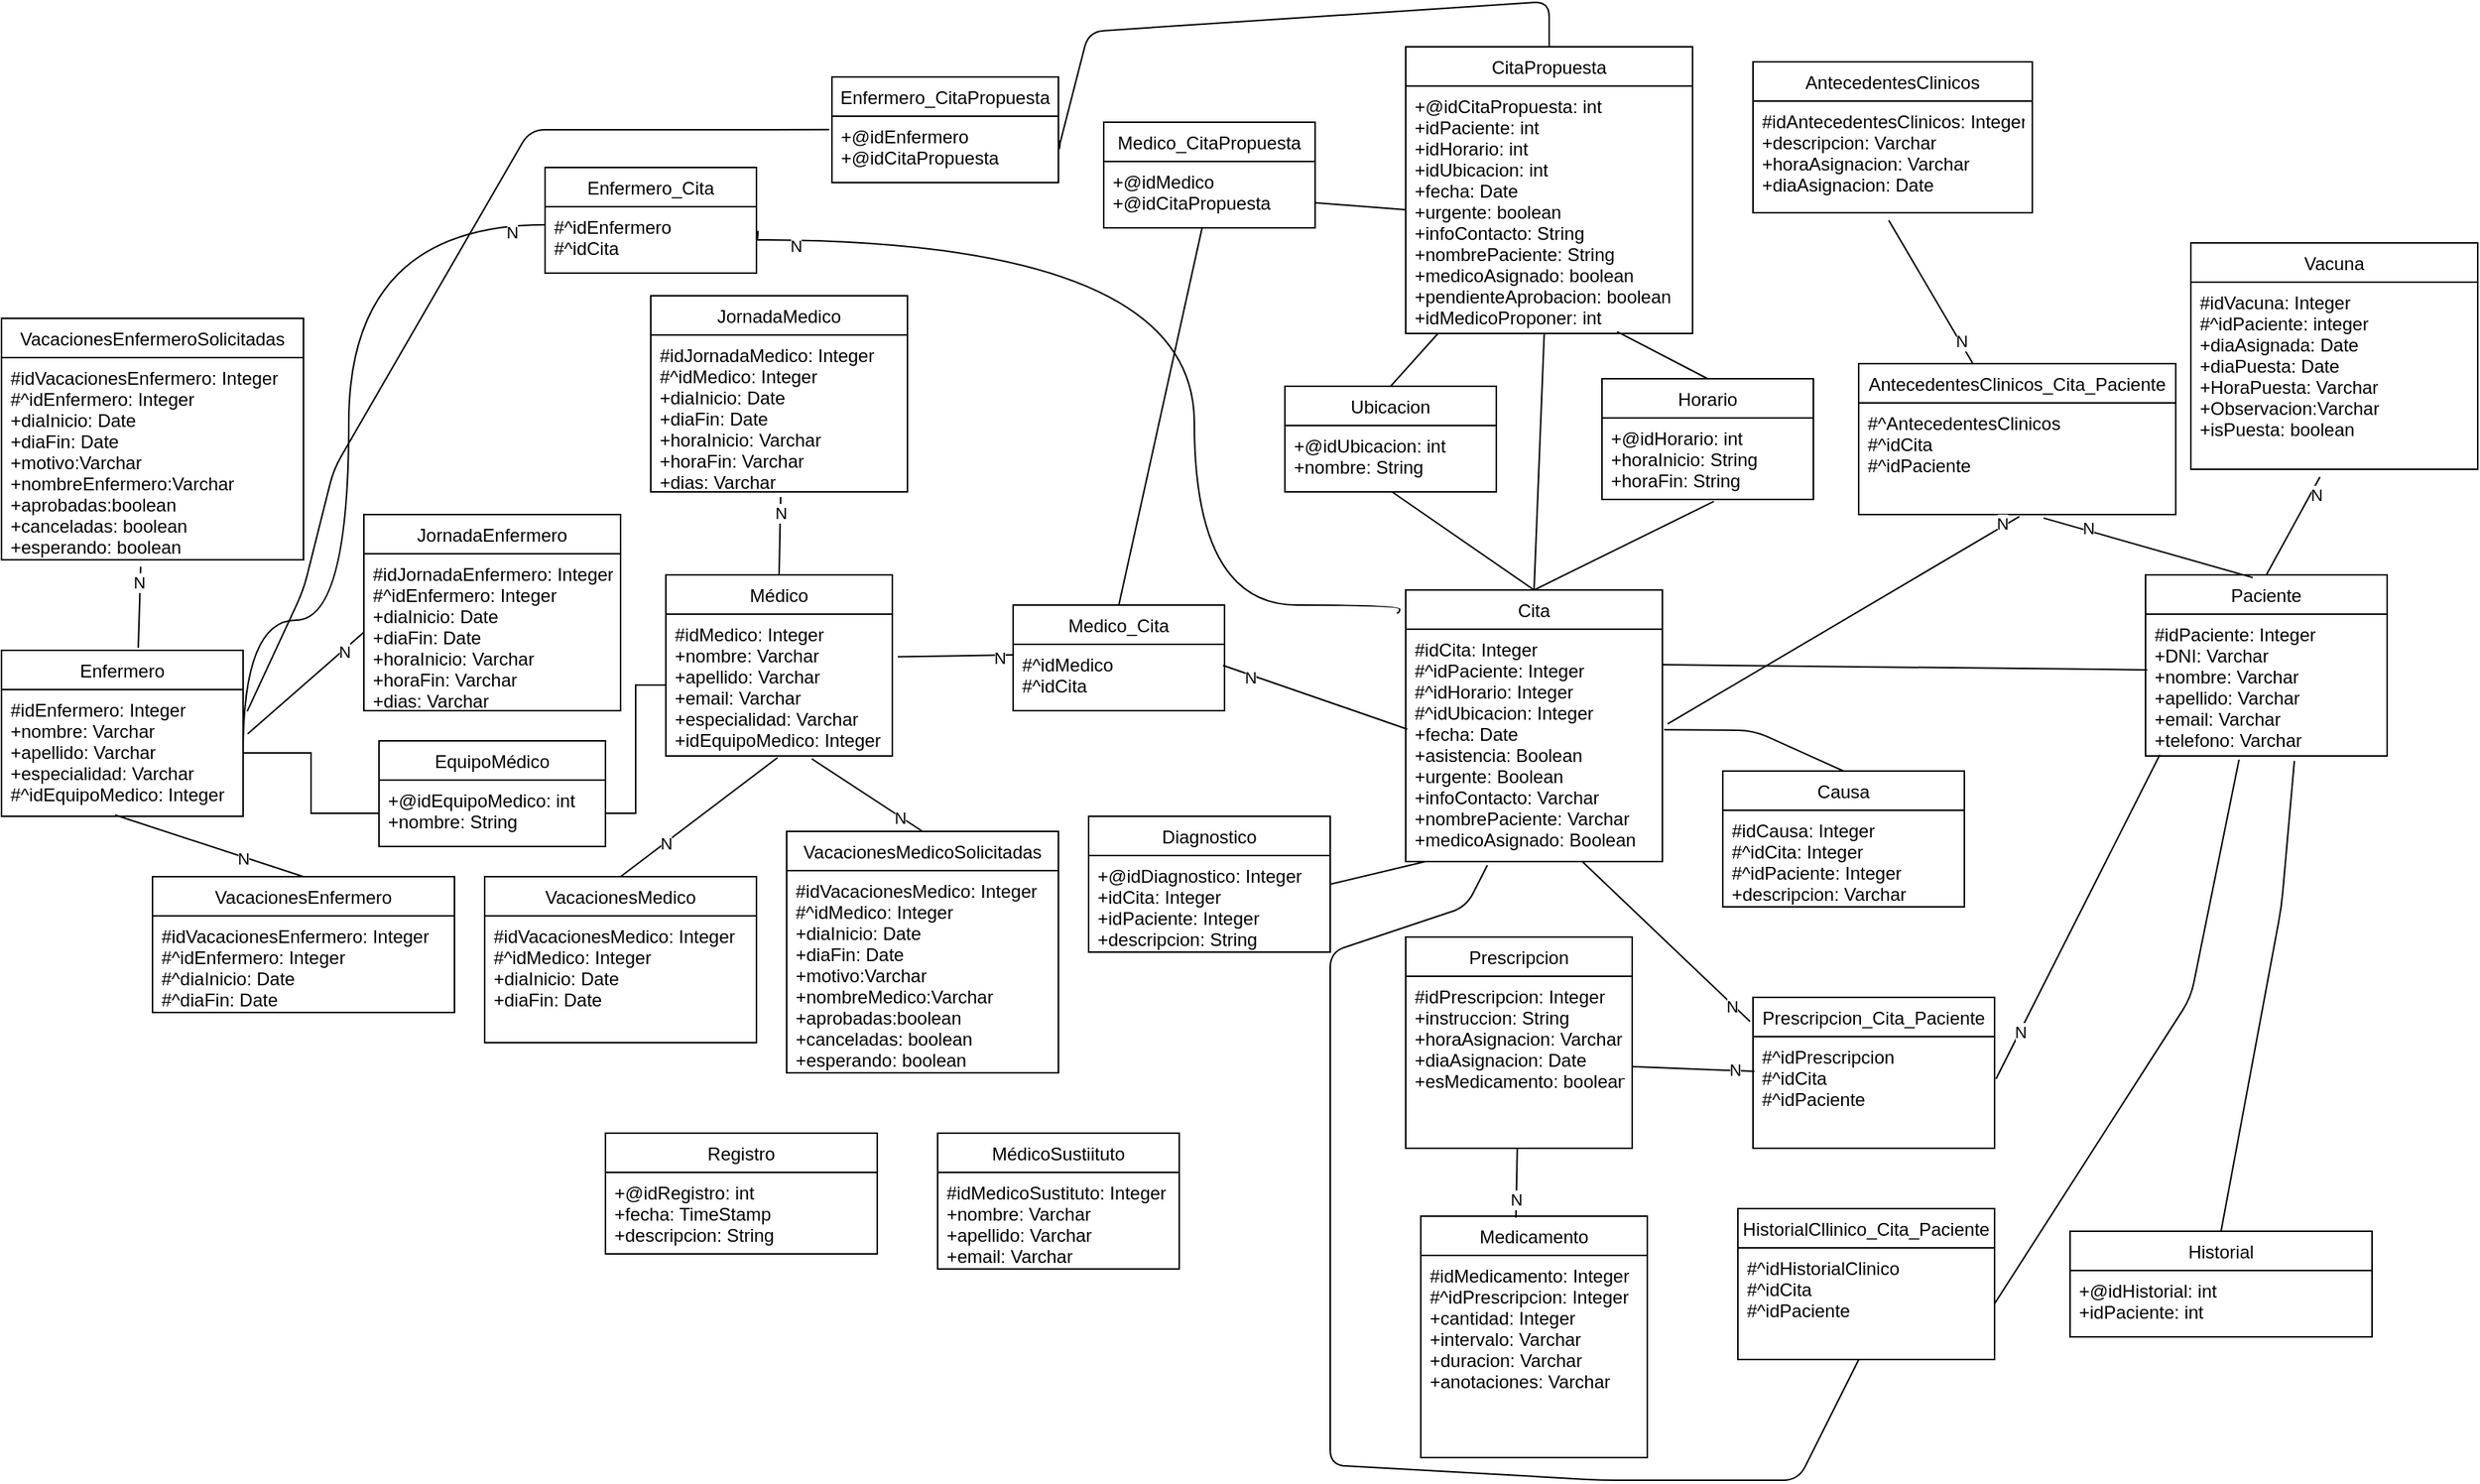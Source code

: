 <mxfile version="14.0.1" type="device"><diagram id="C5RBs43oDa-KdzZeNtuy" name="Page-1"><mxGraphModel dx="2956" dy="2039" grid="1" gridSize="10" guides="1" tooltips="1" connect="1" arrows="1" fold="1" page="1" pageScale="1" pageWidth="827" pageHeight="1169" math="0" shadow="0"><root><mxCell id="WIyWlLk6GJQsqaUBKTNV-0"/><mxCell id="WIyWlLk6GJQsqaUBKTNV-1" parent="WIyWlLk6GJQsqaUBKTNV-0"/><mxCell id="3wOsAH_iq0aw0lzvKRQ2-39" value="" style="endArrow=none;html=1;entryX=0.007;entryY=0.393;entryDx=0;entryDy=0;entryPerimeter=0;" parent="WIyWlLk6GJQsqaUBKTNV-1" target="3wOsAH_iq0aw0lzvKRQ2-5" edge="1"><mxGeometry width="50" height="50" relative="1" as="geometry"><mxPoint x="460" y="219.5" as="sourcePoint"/><mxPoint x="530" y="219.5" as="targetPoint"/></mxGeometry></mxCell><mxCell id="3wOsAH_iq0aw0lzvKRQ2-40" value="" style="endArrow=none;html=1;entryX=0.5;entryY=0;entryDx=0;entryDy=0;exitX=0.616;exitY=1.035;exitDx=0;exitDy=0;exitPerimeter=0;" parent="WIyWlLk6GJQsqaUBKTNV-1" source="3wOsAH_iq0aw0lzvKRQ2-5" target="3wOsAH_iq0aw0lzvKRQ2-25" edge="1"><mxGeometry width="50" height="50" relative="1" as="geometry"><mxPoint x="1030" y="210" as="sourcePoint"/><mxPoint x="750" y="100" as="targetPoint"/><Array as="points"><mxPoint x="870" y="380"/></Array></mxGeometry></mxCell><mxCell id="aL2Meq8TaFpPGnKe9jHd-9" value="" style="endArrow=none;html=1;exitX=0.5;exitY=0;exitDx=0;exitDy=0;entryX=0.47;entryY=0.99;entryDx=0;entryDy=0;entryPerimeter=0;" parent="WIyWlLk6GJQsqaUBKTNV-1" source="aL2Meq8TaFpPGnKe9jHd-6" edge="1" target="3wOsAH_iq0aw0lzvKRQ2-45"><mxGeometry width="50" height="50" relative="1" as="geometry"><mxPoint x="-690" y="350" as="sourcePoint"/><mxPoint x="-690" y="310" as="targetPoint"/></mxGeometry></mxCell><mxCell id="SNfoI0_PZydXVmOuj-C9-17" value="N" style="edgeLabel;html=1;align=center;verticalAlign=middle;resizable=0;points=[];" parent="aL2Meq8TaFpPGnKe9jHd-9" vertex="1" connectable="0"><mxGeometry x="-0.412" y="2" relative="1" as="geometry"><mxPoint x="-2.87" y="-2" as="offset"/></mxGeometry></mxCell><mxCell id="aL2Meq8TaFpPGnKe9jHd-10" value="" style="endArrow=none;html=1;exitX=0.5;exitY=0;exitDx=0;exitDy=0;entryX=0.493;entryY=1.012;entryDx=0;entryDy=0;entryPerimeter=0;" parent="WIyWlLk6GJQsqaUBKTNV-1" source="aL2Meq8TaFpPGnKe9jHd-0" target="3wOsAH_iq0aw0lzvKRQ2-1" edge="1"><mxGeometry width="50" height="50" relative="1" as="geometry"><mxPoint x="-270.5" y="350" as="sourcePoint"/><mxPoint x="-270" y="320" as="targetPoint"/></mxGeometry></mxCell><mxCell id="SNfoI0_PZydXVmOuj-C9-18" value="N" style="edgeLabel;html=1;align=center;verticalAlign=middle;resizable=0;points=[];" parent="aL2Meq8TaFpPGnKe9jHd-10" vertex="1" connectable="0"><mxGeometry x="-0.429" relative="1" as="geometry"><mxPoint as="offset"/></mxGeometry></mxCell><mxCell id="aL2Meq8TaFpPGnKe9jHd-11" value="" style="endArrow=none;html=1;exitX=0.5;exitY=0;exitDx=0;exitDy=0;entryX=0.506;entryY=1.032;entryDx=0;entryDy=0;entryPerimeter=0;" parent="WIyWlLk6GJQsqaUBKTNV-1" source="3wOsAH_iq0aw0lzvKRQ2-0" target="3wOsAH_iq0aw0lzvKRQ2-17" edge="1"><mxGeometry width="50" height="50" relative="1" as="geometry"><mxPoint x="-270.5" y="190" as="sourcePoint"/><mxPoint x="-268" y="160" as="targetPoint"/></mxGeometry></mxCell><mxCell id="SNfoI0_PZydXVmOuj-C9-19" value="N" style="edgeLabel;html=1;align=center;verticalAlign=middle;resizable=0;points=[];" parent="aL2Meq8TaFpPGnKe9jHd-11" vertex="1" connectable="0"><mxGeometry x="0.58" relative="1" as="geometry"><mxPoint as="offset"/></mxGeometry></mxCell><mxCell id="aL2Meq8TaFpPGnKe9jHd-16" value="" style="endArrow=none;html=1;exitX=1;exitY=0.5;exitDx=0;exitDy=0;entryX=0.076;entryY=1.004;entryDx=0;entryDy=0;entryPerimeter=0;" parent="WIyWlLk6GJQsqaUBKTNV-1" source="aL2Meq8TaFpPGnKe9jHd-12" target="3wOsAH_iq0aw0lzvKRQ2-9" edge="1"><mxGeometry width="50" height="50" relative="1" as="geometry"><mxPoint x="330" y="370" as="sourcePoint"/><mxPoint x="380" y="320" as="targetPoint"/><Array as="points"><mxPoint x="303" y="350"/></Array></mxGeometry></mxCell><mxCell id="WtfZvFmU4eDFz0hqFm3u-0" value="" style="endArrow=none;html=1;entryX=0;entryY=0.5;entryDx=0;entryDy=0;exitX=1.019;exitY=0.35;exitDx=0;exitDy=0;exitPerimeter=0;" parent="WIyWlLk6GJQsqaUBKTNV-1" target="aL2Meq8TaFpPGnKe9jHd-5" edge="1" source="3wOsAH_iq0aw0lzvKRQ2-45"><mxGeometry width="50" height="50" relative="1" as="geometry"><mxPoint x="-690" y="205" as="sourcePoint"/><mxPoint x="-688" y="120" as="targetPoint"/></mxGeometry></mxCell><mxCell id="SNfoI0_PZydXVmOuj-C9-15" value="N" style="edgeLabel;html=1;align=center;verticalAlign=middle;resizable=0;points=[];" parent="WtfZvFmU4eDFz0hqFm3u-0" vertex="1" connectable="0"><mxGeometry x="0.868" relative="1" as="geometry"><mxPoint x="-7.96" y="8.58" as="offset"/></mxGeometry></mxCell><mxCell id="3wOsAH_iq0aw0lzvKRQ2-0" value="Médico" style="swimlane;fontStyle=0;childLayout=stackLayout;horizontal=1;startSize=26;fillColor=none;horizontalStack=0;resizeParent=1;resizeParentMax=0;resizeLast=0;collapsible=1;marginBottom=0;" parent="WIyWlLk6GJQsqaUBKTNV-1" vertex="1"><mxGeometry x="-200" y="160" width="150" height="120" as="geometry"/></mxCell><mxCell id="3wOsAH_iq0aw0lzvKRQ2-1" value="#idMedico: Integer&#10;+nombre: Varchar&#10;+apellido: Varchar&#10;+email: Varchar&#10;+especialidad: Varchar&#10;+idEquipoMedico: Integer&#10;" style="text;strokeColor=none;fillColor=none;align=left;verticalAlign=top;spacingLeft=4;spacingRight=4;overflow=hidden;rotatable=0;points=[[0,0.5],[1,0.5]];portConstraint=eastwest;" parent="3wOsAH_iq0aw0lzvKRQ2-0" vertex="1"><mxGeometry y="26" width="150" height="94" as="geometry"/></mxCell><mxCell id="3wOsAH_iq0aw0lzvKRQ2-16" value="JornadaMedico" style="swimlane;fontStyle=0;childLayout=stackLayout;horizontal=1;startSize=26;fillColor=none;horizontalStack=0;resizeParent=1;resizeParentMax=0;resizeLast=0;collapsible=1;marginBottom=0;" parent="WIyWlLk6GJQsqaUBKTNV-1" vertex="1"><mxGeometry x="-210" y="-25" width="170" height="130" as="geometry"/></mxCell><mxCell id="3wOsAH_iq0aw0lzvKRQ2-17" value="#idJornadaMedico: Integer&#10;#^idMedico: Integer&#10;+diaInicio: Date&#10;+diaFin: Date&#10;+horaInicio: Varchar&#10;+horaFin: Varchar&#10;+dias: Varchar" style="text;strokeColor=none;fillColor=none;align=left;verticalAlign=top;spacingLeft=4;spacingRight=4;overflow=hidden;rotatable=0;points=[[0,0.5],[1,0.5]];portConstraint=eastwest;" parent="3wOsAH_iq0aw0lzvKRQ2-16" vertex="1"><mxGeometry y="26" width="170" height="104" as="geometry"/></mxCell><mxCell id="aL2Meq8TaFpPGnKe9jHd-0" value="VacacionesMedico" style="swimlane;fontStyle=0;childLayout=stackLayout;horizontal=1;startSize=26;fillColor=none;horizontalStack=0;resizeParent=1;resizeParentMax=0;resizeLast=0;collapsible=1;marginBottom=0;" parent="WIyWlLk6GJQsqaUBKTNV-1" vertex="1"><mxGeometry x="-320" y="360" width="180" height="110" as="geometry"/></mxCell><mxCell id="aL2Meq8TaFpPGnKe9jHd-1" value="#idVacacionesMedico: Integer&#10;#^idMedico: Integer&#10;+diaInicio: Date&#10;+diaFin: Date" style="text;strokeColor=none;fillColor=none;align=left;verticalAlign=top;spacingLeft=4;spacingRight=4;overflow=hidden;rotatable=0;points=[[0,0.5],[1,0.5]];portConstraint=eastwest;" parent="aL2Meq8TaFpPGnKe9jHd-0" vertex="1"><mxGeometry y="26" width="180" height="84" as="geometry"/></mxCell><mxCell id="3wOsAH_iq0aw0lzvKRQ2-44" value="Enfermero" style="swimlane;fontStyle=0;childLayout=stackLayout;horizontal=1;startSize=26;fillColor=none;horizontalStack=0;resizeParent=1;resizeParentMax=0;resizeLast=0;collapsible=1;marginBottom=0;" parent="WIyWlLk6GJQsqaUBKTNV-1" vertex="1"><mxGeometry x="-640" y="210" width="160" height="110" as="geometry"/></mxCell><mxCell id="3wOsAH_iq0aw0lzvKRQ2-45" value="#idEnfermero: Integer&#10;+nombre: Varchar&#10;+apellido: Varchar&#10;+especialidad: Varchar&#10;#^idEquipoMedico: Integer" style="text;strokeColor=none;fillColor=none;align=left;verticalAlign=top;spacingLeft=4;spacingRight=4;overflow=hidden;rotatable=0;points=[[0,0.5],[1,0.5]];portConstraint=eastwest;" parent="3wOsAH_iq0aw0lzvKRQ2-44" vertex="1"><mxGeometry y="26" width="160" height="84" as="geometry"/></mxCell><mxCell id="aL2Meq8TaFpPGnKe9jHd-4" value="JornadaEnfermero" style="swimlane;fontStyle=0;childLayout=stackLayout;horizontal=1;startSize=26;fillColor=none;horizontalStack=0;resizeParent=1;resizeParentMax=0;resizeLast=0;collapsible=1;marginBottom=0;" parent="WIyWlLk6GJQsqaUBKTNV-1" vertex="1"><mxGeometry x="-400" y="120" width="170" height="130" as="geometry"/></mxCell><mxCell id="aL2Meq8TaFpPGnKe9jHd-5" value="#idJornadaEnfermero: Integer&#10;#^idEnfermero: Integer&#10;+diaInicio: Date&#10;+diaFin: Date&#10;+horaInicio: Varchar&#10;+horaFin: Varchar&#10;+dias: Varchar" style="text;strokeColor=none;fillColor=none;align=left;verticalAlign=top;spacingLeft=4;spacingRight=4;overflow=hidden;rotatable=0;points=[[0,0.5],[1,0.5]];portConstraint=eastwest;" parent="aL2Meq8TaFpPGnKe9jHd-4" vertex="1"><mxGeometry y="26" width="170" height="104" as="geometry"/></mxCell><mxCell id="aL2Meq8TaFpPGnKe9jHd-6" value="VacacionesEnfermero" style="swimlane;fontStyle=0;childLayout=stackLayout;horizontal=1;startSize=26;fillColor=none;horizontalStack=0;resizeParent=1;resizeParentMax=0;resizeLast=0;collapsible=1;marginBottom=0;" parent="WIyWlLk6GJQsqaUBKTNV-1" vertex="1"><mxGeometry x="-540" y="360" width="200" height="90" as="geometry"/></mxCell><mxCell id="aL2Meq8TaFpPGnKe9jHd-7" value="#idVacacionesEnfermero: Integer&#10;#^idEnfermero: Integer&#10;#^diaInicio: Date&#10;#^diaFin: Date" style="text;strokeColor=none;fillColor=none;align=left;verticalAlign=top;spacingLeft=4;spacingRight=4;overflow=hidden;rotatable=0;points=[[0,0.5],[1,0.5]];portConstraint=eastwest;" parent="aL2Meq8TaFpPGnKe9jHd-6" vertex="1"><mxGeometry y="26" width="200" height="64" as="geometry"/></mxCell><mxCell id="brtLgZSoVgOQlLyy4Tk0-4" value="" style="endArrow=none;html=1;entryX=0;entryY=0.159;entryDx=0;entryDy=0;entryPerimeter=0;exitX=1.024;exitY=0.301;exitDx=0;exitDy=0;exitPerimeter=0;" parent="WIyWlLk6GJQsqaUBKTNV-1" target="brtLgZSoVgOQlLyy4Tk0-1" edge="1" source="3wOsAH_iq0aw0lzvKRQ2-1"><mxGeometry width="50" height="50" relative="1" as="geometry"><mxPoint x="-195" y="244.5" as="sourcePoint"/><mxPoint x="-115" y="244.5" as="targetPoint"/></mxGeometry></mxCell><mxCell id="SNfoI0_PZydXVmOuj-C9-25" value="N" style="edgeLabel;html=1;align=center;verticalAlign=middle;resizable=0;points=[];" parent="brtLgZSoVgOQlLyy4Tk0-4" vertex="1" connectable="0"><mxGeometry x="0.765" y="-2" relative="1" as="geometry"><mxPoint as="offset"/></mxGeometry></mxCell><mxCell id="brtLgZSoVgOQlLyy4Tk0-5" value="" style="endArrow=none;html=1;entryX=0.006;entryY=0.43;entryDx=0;entryDy=0;entryPerimeter=0;exitX=0.993;exitY=0.318;exitDx=0;exitDy=0;exitPerimeter=0;" parent="WIyWlLk6GJQsqaUBKTNV-1" source="brtLgZSoVgOQlLyy4Tk0-1" target="3wOsAH_iq0aw0lzvKRQ2-9" edge="1"><mxGeometry width="50" height="50" relative="1" as="geometry"><mxPoint x="110" y="244.5" as="sourcePoint"/><mxPoint x="190" y="244.5" as="targetPoint"/></mxGeometry></mxCell><mxCell id="SNfoI0_PZydXVmOuj-C9-26" value="N" style="edgeLabel;html=1;align=center;verticalAlign=middle;resizable=0;points=[];" parent="brtLgZSoVgOQlLyy4Tk0-5" vertex="1" connectable="0"><mxGeometry x="-0.706" y="-2" relative="1" as="geometry"><mxPoint as="offset"/></mxGeometry></mxCell><mxCell id="brtLgZSoVgOQlLyy4Tk0-15" value="" style="endArrow=none;html=1;entryX=0.5;entryY=0;entryDx=0;entryDy=0;exitX=0.529;exitY=1.025;exitDx=0;exitDy=0;exitPerimeter=0;" parent="WIyWlLk6GJQsqaUBKTNV-1" source="brtLgZSoVgOQlLyy4Tk0-12" target="3wOsAH_iq0aw0lzvKRQ2-8" edge="1"><mxGeometry width="50" height="50" relative="1" as="geometry"><mxPoint x="379.41" y="80" as="sourcePoint"/><mxPoint x="379.41" y="130" as="targetPoint"/></mxGeometry></mxCell><mxCell id="zmQ8ylne4ismj-RZdTGN-18" style="edgeStyle=none;rounded=0;orthogonalLoop=1;jettySize=auto;html=1;exitX=0.5;exitY=0;exitDx=0;exitDy=0;endArrow=none;endFill=0;" parent="WIyWlLk6GJQsqaUBKTNV-1" source="brtLgZSoVgOQlLyy4Tk0-16" target="zmQ8ylne4ismj-RZdTGN-1" edge="1"><mxGeometry relative="1" as="geometry"/></mxCell><mxCell id="brtLgZSoVgOQlLyy4Tk0-16" value="Ubicacion" style="swimlane;fontStyle=0;childLayout=stackLayout;horizontal=1;startSize=26;fillColor=none;horizontalStack=0;resizeParent=1;resizeParentMax=0;resizeLast=0;collapsible=1;marginBottom=0;" parent="WIyWlLk6GJQsqaUBKTNV-1" vertex="1"><mxGeometry x="210" y="35" width="140" height="70" as="geometry"/></mxCell><mxCell id="brtLgZSoVgOQlLyy4Tk0-17" value="+@idUbicacion: int&#10;+nombre: String" style="text;strokeColor=none;fillColor=none;align=left;verticalAlign=top;spacingLeft=4;spacingRight=4;overflow=hidden;rotatable=0;points=[[0,0.5],[1,0.5]];portConstraint=eastwest;" parent="brtLgZSoVgOQlLyy4Tk0-16" vertex="1"><mxGeometry y="26" width="140" height="44" as="geometry"/></mxCell><mxCell id="brtLgZSoVgOQlLyy4Tk0-20" value="" style="endArrow=none;html=1;exitX=0.5;exitY=0;exitDx=0;exitDy=0;entryX=0.507;entryY=1;entryDx=0;entryDy=0;entryPerimeter=0;" parent="WIyWlLk6GJQsqaUBKTNV-1" source="3wOsAH_iq0aw0lzvKRQ2-8" target="brtLgZSoVgOQlLyy4Tk0-17" edge="1"><mxGeometry width="50" height="50" relative="1" as="geometry"><mxPoint x="320" y="130" as="sourcePoint"/><mxPoint x="320" y="50" as="targetPoint"/></mxGeometry></mxCell><mxCell id="zmQ8ylne4ismj-RZdTGN-20" style="edgeStyle=none;rounded=0;orthogonalLoop=1;jettySize=auto;html=1;exitX=0.5;exitY=0;exitDx=0;exitDy=0;endArrow=none;endFill=0;" parent="WIyWlLk6GJQsqaUBKTNV-1" source="3wOsAH_iq0aw0lzvKRQ2-8" target="zmQ8ylne4ismj-RZdTGN-1" edge="1"><mxGeometry relative="1" as="geometry"/></mxCell><mxCell id="3wOsAH_iq0aw0lzvKRQ2-8" value="Cita" style="swimlane;fontStyle=0;childLayout=stackLayout;horizontal=1;startSize=26;fillColor=none;horizontalStack=0;resizeParent=1;resizeParentMax=0;resizeLast=0;collapsible=1;marginBottom=0;" parent="WIyWlLk6GJQsqaUBKTNV-1" vertex="1"><mxGeometry x="290" y="170" width="170" height="180" as="geometry"/></mxCell><mxCell id="3wOsAH_iq0aw0lzvKRQ2-9" value="#idCita: Integer&#10;#^idPaciente: Integer&#10;#^idHorario: Integer&#10;#^idUbicacion: Integer&#10;+fecha: Date&#10;+asistencia: Boolean&#10;+urgente: Boolean&#10;+infoContacto: Varchar&#10;+nombrePaciente: Varchar&#10;+medicoAsignado: Boolean" style="text;strokeColor=none;fillColor=none;align=left;verticalAlign=top;spacingLeft=4;spacingRight=4;overflow=hidden;rotatable=0;points=[[0,0.5],[1,0.5]];portConstraint=eastwest;" parent="3wOsAH_iq0aw0lzvKRQ2-8" vertex="1"><mxGeometry y="26" width="170" height="154" as="geometry"/></mxCell><mxCell id="3wOsAH_iq0aw0lzvKRQ2-21" value="Prescripcion" style="swimlane;fontStyle=0;childLayout=stackLayout;horizontal=1;startSize=26;fillColor=none;horizontalStack=0;resizeParent=1;resizeParentMax=0;resizeLast=0;collapsible=1;marginBottom=0;" parent="WIyWlLk6GJQsqaUBKTNV-1" vertex="1"><mxGeometry x="290" y="400" width="150" height="140" as="geometry"/></mxCell><mxCell id="3wOsAH_iq0aw0lzvKRQ2-22" value="#idPrescripcion: Integer&#10;+instruccion: String&#10;+horaAsignacion: Varchar&#10;+diaAsignacion: Date&#10;+esMedicamento: boolean&#10;" style="text;strokeColor=none;fillColor=none;align=left;verticalAlign=top;spacingLeft=4;spacingRight=4;overflow=hidden;rotatable=0;points=[[0,0.5],[1,0.5]];portConstraint=eastwest;" parent="3wOsAH_iq0aw0lzvKRQ2-21" vertex="1"><mxGeometry y="26" width="150" height="114" as="geometry"/></mxCell><mxCell id="3wOsAH_iq0aw0lzvKRQ2-4" value="Paciente" style="swimlane;fontStyle=0;childLayout=stackLayout;horizontal=1;startSize=26;fillColor=none;horizontalStack=0;resizeParent=1;resizeParentMax=0;resizeLast=0;collapsible=1;marginBottom=0;" parent="WIyWlLk6GJQsqaUBKTNV-1" vertex="1"><mxGeometry x="780" y="160" width="160" height="120" as="geometry"/></mxCell><mxCell id="3wOsAH_iq0aw0lzvKRQ2-5" value="#idPaciente: Integer&#10;+DNI: Varchar&#10;+nombre: Varchar&#10;+apellido: Varchar&#10;+email: Varchar&#10;+telefono: Varchar" style="text;strokeColor=none;fillColor=none;align=left;verticalAlign=top;spacingLeft=4;spacingRight=4;overflow=hidden;rotatable=0;points=[[0,0.5],[1,0.5]];portConstraint=eastwest;" parent="3wOsAH_iq0aw0lzvKRQ2-4" vertex="1"><mxGeometry y="26" width="160" height="94" as="geometry"/></mxCell><mxCell id="zmQ8ylne4ismj-RZdTGN-16" style="rounded=0;orthogonalLoop=1;jettySize=auto;html=1;exitX=0.5;exitY=0;exitDx=0;exitDy=0;endArrow=none;endFill=0;" parent="WIyWlLk6GJQsqaUBKTNV-1" source="brtLgZSoVgOQlLyy4Tk0-0" target="zmQ8ylne4ismj-RZdTGN-15" edge="1"><mxGeometry relative="1" as="geometry"/></mxCell><mxCell id="brtLgZSoVgOQlLyy4Tk0-0" value="Medico_Cita" style="swimlane;fontStyle=0;childLayout=stackLayout;horizontal=1;startSize=26;fillColor=none;horizontalStack=0;resizeParent=1;resizeParentMax=0;resizeLast=0;collapsible=1;marginBottom=0;" parent="WIyWlLk6GJQsqaUBKTNV-1" vertex="1"><mxGeometry x="30" y="180" width="140" height="70" as="geometry"/></mxCell><mxCell id="brtLgZSoVgOQlLyy4Tk0-1" value="#^idMedico&#10;#^idCita" style="text;strokeColor=none;fillColor=none;align=left;verticalAlign=top;spacingLeft=4;spacingRight=4;overflow=hidden;rotatable=0;points=[[0,0.5],[1,0.5]];portConstraint=eastwest;" parent="brtLgZSoVgOQlLyy4Tk0-0" vertex="1"><mxGeometry y="26" width="140" height="44" as="geometry"/></mxCell><mxCell id="aL2Meq8TaFpPGnKe9jHd-12" value="Diagnostico" style="swimlane;fontStyle=0;childLayout=stackLayout;horizontal=1;startSize=26;fillColor=none;horizontalStack=0;resizeParent=1;resizeParentMax=0;resizeLast=0;collapsible=1;marginBottom=0;" parent="WIyWlLk6GJQsqaUBKTNV-1" vertex="1"><mxGeometry x="80" y="320" width="160" height="90" as="geometry"/></mxCell><mxCell id="aL2Meq8TaFpPGnKe9jHd-13" value="+@idDiagnostico: Integer&#10;+idCita: Integer&#10;+idPaciente: Integer&#10;+descripcion: String" style="text;strokeColor=none;fillColor=none;align=left;verticalAlign=top;spacingLeft=4;spacingRight=4;overflow=hidden;rotatable=0;points=[[0,0.5],[1,0.5]];portConstraint=eastwest;" parent="aL2Meq8TaFpPGnKe9jHd-12" vertex="1"><mxGeometry y="26" width="160" height="64" as="geometry"/></mxCell><mxCell id="3wOsAH_iq0aw0lzvKRQ2-29" value="Medicamento" style="swimlane;fontStyle=0;childLayout=stackLayout;horizontal=1;startSize=26;fillColor=none;horizontalStack=0;resizeParent=1;resizeParentMax=0;resizeLast=0;collapsible=1;marginBottom=0;" parent="WIyWlLk6GJQsqaUBKTNV-1" vertex="1"><mxGeometry x="300" y="585" width="150" height="160" as="geometry"/></mxCell><mxCell id="3wOsAH_iq0aw0lzvKRQ2-30" value="#idMedicamento: Integer&#10;#^idPrescripcion: Integer&#10;+cantidad: Integer&#10;+intervalo: Varchar&#10;+duracion: Varchar&#10;+anotaciones: Varchar&#10;" style="text;strokeColor=none;fillColor=none;align=left;verticalAlign=top;spacingLeft=4;spacingRight=4;overflow=hidden;rotatable=0;points=[[0,0.5],[1,0.5]];portConstraint=eastwest;" parent="3wOsAH_iq0aw0lzvKRQ2-29" vertex="1"><mxGeometry y="26" width="150" height="134" as="geometry"/></mxCell><mxCell id="3wOsAH_iq0aw0lzvKRQ2-25" value="Historial" style="swimlane;fontStyle=0;childLayout=stackLayout;horizontal=1;startSize=26;fillColor=none;horizontalStack=0;resizeParent=1;resizeParentMax=0;resizeLast=0;collapsible=1;marginBottom=0;" parent="WIyWlLk6GJQsqaUBKTNV-1" vertex="1"><mxGeometry x="730" y="595" width="200" height="70" as="geometry"/></mxCell><mxCell id="3wOsAH_iq0aw0lzvKRQ2-26" value="+@idHistorial: int&#10;+idPaciente: int&#10;" style="text;strokeColor=none;fillColor=none;align=left;verticalAlign=top;spacingLeft=4;spacingRight=4;overflow=hidden;rotatable=0;points=[[0,0.5],[1,0.5]];portConstraint=eastwest;" parent="3wOsAH_iq0aw0lzvKRQ2-25" vertex="1"><mxGeometry y="26" width="200" height="44" as="geometry"/></mxCell><mxCell id="0YiSJWPbRTJiQ_5nI4mh-8" value="" style="endArrow=none;html=1;strokeColor=#000000;entryX=0.006;entryY=0.311;entryDx=0;entryDy=0;entryPerimeter=0;" parent="WIyWlLk6GJQsqaUBKTNV-1" source="3wOsAH_iq0aw0lzvKRQ2-22" target="0YiSJWPbRTJiQ_5nI4mh-2" edge="1"><mxGeometry width="50" height="50" relative="1" as="geometry"><mxPoint x="460" y="490" as="sourcePoint"/><mxPoint x="510" y="440" as="targetPoint"/></mxGeometry></mxCell><mxCell id="SNfoI0_PZydXVmOuj-C9-5" value="N" style="edgeLabel;html=1;align=center;verticalAlign=middle;resizable=0;points=[];" parent="0YiSJWPbRTJiQ_5nI4mh-8" vertex="1" connectable="0"><mxGeometry x="0.667" y="1" relative="1" as="geometry"><mxPoint as="offset"/></mxGeometry></mxCell><mxCell id="0YiSJWPbRTJiQ_5nI4mh-9" value="" style="endArrow=none;html=1;strokeColor=#000000;entryX=0.059;entryY=0.992;entryDx=0;entryDy=0;entryPerimeter=0;exitX=1.006;exitY=0.378;exitDx=0;exitDy=0;exitPerimeter=0;" parent="WIyWlLk6GJQsqaUBKTNV-1" source="0YiSJWPbRTJiQ_5nI4mh-2" target="3wOsAH_iq0aw0lzvKRQ2-5" edge="1"><mxGeometry width="50" height="50" relative="1" as="geometry"><mxPoint x="990" y="570" as="sourcePoint"/><mxPoint x="1020" y="480" as="targetPoint"/><Array as="points"/></mxGeometry></mxCell><mxCell id="SNfoI0_PZydXVmOuj-C9-6" value="N" style="edgeLabel;html=1;align=center;verticalAlign=middle;resizable=0;points=[];" parent="0YiSJWPbRTJiQ_5nI4mh-9" vertex="1" connectable="0"><mxGeometry x="-0.706" relative="1" as="geometry"><mxPoint as="offset"/></mxGeometry></mxCell><mxCell id="3wOsAH_iq0aw0lzvKRQ2-53" value="Causa" style="swimlane;fontStyle=0;childLayout=stackLayout;horizontal=1;startSize=26;fillColor=none;horizontalStack=0;resizeParent=1;resizeParentMax=0;resizeLast=0;collapsible=1;marginBottom=0;" parent="WIyWlLk6GJQsqaUBKTNV-1" vertex="1"><mxGeometry x="500" y="290" width="160" height="90" as="geometry"/></mxCell><mxCell id="3wOsAH_iq0aw0lzvKRQ2-54" value="#idCausa: Integer&#10;#^idCita: Integer&#10;#^idPaciente: Integer&#10;+descripcion: Varchar" style="text;strokeColor=none;fillColor=none;align=left;verticalAlign=top;spacingLeft=4;spacingRight=4;overflow=hidden;rotatable=0;points=[[0,0.5],[1,0.5]];portConstraint=eastwest;" parent="3wOsAH_iq0aw0lzvKRQ2-53" vertex="1"><mxGeometry y="26" width="160" height="64" as="geometry"/></mxCell><mxCell id="0YiSJWPbRTJiQ_5nI4mh-10" value="" style="endArrow=none;html=1;strokeColor=#000000;entryX=0.688;entryY=1;entryDx=0;entryDy=0;entryPerimeter=0;exitX=-0.012;exitY=0.16;exitDx=0;exitDy=0;exitPerimeter=0;" parent="WIyWlLk6GJQsqaUBKTNV-1" source="0YiSJWPbRTJiQ_5nI4mh-1" target="3wOsAH_iq0aw0lzvKRQ2-9" edge="1"><mxGeometry width="50" height="50" relative="1" as="geometry"><mxPoint x="407" y="450" as="sourcePoint"/><mxPoint x="510" y="440" as="targetPoint"/></mxGeometry></mxCell><mxCell id="SNfoI0_PZydXVmOuj-C9-4" value="N" style="edgeLabel;html=1;align=center;verticalAlign=middle;resizable=0;points=[];" parent="0YiSJWPbRTJiQ_5nI4mh-10" vertex="1" connectable="0"><mxGeometry x="-0.8" y="1" relative="1" as="geometry"><mxPoint as="offset"/></mxGeometry></mxCell><mxCell id="0YiSJWPbRTJiQ_5nI4mh-12" value="" style="endArrow=none;html=1;strokeColor=#000000;entryX=1.006;entryY=0.433;entryDx=0;entryDy=0;exitX=0.5;exitY=0;exitDx=0;exitDy=0;entryPerimeter=0;" parent="WIyWlLk6GJQsqaUBKTNV-1" source="3wOsAH_iq0aw0lzvKRQ2-53" target="3wOsAH_iq0aw0lzvKRQ2-9" edge="1"><mxGeometry width="50" height="50" relative="1" as="geometry"><mxPoint x="460" y="390" as="sourcePoint"/><mxPoint x="510" y="340" as="targetPoint"/><Array as="points"><mxPoint x="520" y="263"/></Array></mxGeometry></mxCell><mxCell id="zmQ8ylne4ismj-RZdTGN-19" style="edgeStyle=none;rounded=0;orthogonalLoop=1;jettySize=auto;html=1;exitX=0.5;exitY=0;exitDx=0;exitDy=0;entryX=0.737;entryY=0.993;entryDx=0;entryDy=0;entryPerimeter=0;endArrow=none;endFill=0;" parent="WIyWlLk6GJQsqaUBKTNV-1" source="brtLgZSoVgOQlLyy4Tk0-11" target="zmQ8ylne4ismj-RZdTGN-1" edge="1"><mxGeometry relative="1" as="geometry"/></mxCell><mxCell id="brtLgZSoVgOQlLyy4Tk0-11" value="Horario" style="swimlane;fontStyle=0;childLayout=stackLayout;horizontal=1;startSize=26;fillColor=none;horizontalStack=0;resizeParent=1;resizeParentMax=0;resizeLast=0;collapsible=1;marginBottom=0;" parent="WIyWlLk6GJQsqaUBKTNV-1" vertex="1"><mxGeometry x="420" y="30" width="140" height="80" as="geometry"/></mxCell><mxCell id="brtLgZSoVgOQlLyy4Tk0-12" value="+@idHorario: int&#10;+horaInicio: String&#10;+horaFin: String" style="text;strokeColor=none;fillColor=none;align=left;verticalAlign=top;spacingLeft=4;spacingRight=4;overflow=hidden;rotatable=0;points=[[0,0.5],[1,0.5]];portConstraint=eastwest;" parent="brtLgZSoVgOQlLyy4Tk0-11" vertex="1"><mxGeometry y="26" width="140" height="54" as="geometry"/></mxCell><mxCell id="0YiSJWPbRTJiQ_5nI4mh-1" value="Prescripcion_Cita_Paciente" style="swimlane;fontStyle=0;childLayout=stackLayout;horizontal=1;startSize=26;fillColor=none;horizontalStack=0;resizeParent=1;resizeParentMax=0;resizeLast=0;collapsible=1;marginBottom=0;" parent="WIyWlLk6GJQsqaUBKTNV-1" vertex="1"><mxGeometry x="520" y="440" width="160" height="100" as="geometry"/></mxCell><mxCell id="0YiSJWPbRTJiQ_5nI4mh-2" value="#^idPrescripcion&#10;#^idCita&#10;#^idPaciente" style="text;strokeColor=none;fillColor=none;align=left;verticalAlign=top;spacingLeft=4;spacingRight=4;overflow=hidden;rotatable=0;points=[[0,0.5],[1,0.5]];portConstraint=eastwest;" parent="0YiSJWPbRTJiQ_5nI4mh-1" vertex="1"><mxGeometry y="26" width="160" height="74" as="geometry"/></mxCell><mxCell id="nx2LOFp2S63YU2CEtD_n-5" value="HistorialCllinico_Cita_Paciente" style="swimlane;fontStyle=0;childLayout=stackLayout;horizontal=1;startSize=26;fillColor=none;horizontalStack=0;resizeParent=1;resizeParentMax=0;resizeLast=0;collapsible=1;marginBottom=0;" parent="WIyWlLk6GJQsqaUBKTNV-1" vertex="1"><mxGeometry x="510" y="580" width="170" height="100" as="geometry"><mxRectangle x="520" y="600" width="180" height="26" as="alternateBounds"/></mxGeometry></mxCell><mxCell id="nx2LOFp2S63YU2CEtD_n-6" value="#^idHistorialClinico&#10;#^idCita&#10;#^idPaciente" style="text;strokeColor=none;fillColor=none;align=left;verticalAlign=top;spacingLeft=4;spacingRight=4;overflow=hidden;rotatable=0;points=[[0,0.5],[1,0.5]];portConstraint=eastwest;" parent="nx2LOFp2S63YU2CEtD_n-5" vertex="1"><mxGeometry y="26" width="170" height="74" as="geometry"/></mxCell><mxCell id="nx2LOFp2S63YU2CEtD_n-10" value="" style="endArrow=none;html=1;entryX=0.471;entryY=1;entryDx=0;entryDy=0;entryPerimeter=0;exitX=0.318;exitY=1.016;exitDx=0;exitDy=0;exitPerimeter=0;" parent="WIyWlLk6GJQsqaUBKTNV-1" source="3wOsAH_iq0aw0lzvKRQ2-9" target="nx2LOFp2S63YU2CEtD_n-6" edge="1"><mxGeometry width="50" height="50" relative="1" as="geometry"><mxPoint x="340" y="360" as="sourcePoint"/><mxPoint x="530" y="590" as="targetPoint"/><Array as="points"><mxPoint x="330" y="380"/><mxPoint x="240" y="410"/><mxPoint x="240" y="750"/><mxPoint x="420" y="760"/><mxPoint x="550" y="760"/></Array></mxGeometry></mxCell><mxCell id="nx2LOFp2S63YU2CEtD_n-12" value="" style="endArrow=none;html=1;exitX=1;exitY=0.5;exitDx=0;exitDy=0;entryX=0.387;entryY=1.026;entryDx=0;entryDy=0;entryPerimeter=0;" parent="WIyWlLk6GJQsqaUBKTNV-1" target="3wOsAH_iq0aw0lzvKRQ2-5" edge="1" source="nx2LOFp2S63YU2CEtD_n-6"><mxGeometry width="50" height="50" relative="1" as="geometry"><mxPoint x="690" y="655" as="sourcePoint"/><mxPoint x="920" y="281" as="targetPoint"/><Array as="points"><mxPoint x="810" y="440"/></Array></mxGeometry></mxCell><mxCell id="nx2LOFp2S63YU2CEtD_n-2" value="" style="endArrow=none;html=1;exitX=0.42;exitY=0.006;exitDx=0;exitDy=0;exitPerimeter=0;" parent="WIyWlLk6GJQsqaUBKTNV-1" source="3wOsAH_iq0aw0lzvKRQ2-29" target="3wOsAH_iq0aw0lzvKRQ2-22" edge="1"><mxGeometry width="50" height="50" relative="1" as="geometry"><mxPoint x="360" y="580" as="sourcePoint"/><mxPoint x="410" y="530" as="targetPoint"/></mxGeometry></mxCell><mxCell id="SNfoI0_PZydXVmOuj-C9-2" value="N" style="edgeLabel;html=1;align=center;verticalAlign=middle;resizable=0;points=[];" parent="nx2LOFp2S63YU2CEtD_n-2" vertex="1" connectable="0"><mxGeometry x="-0.487" relative="1" as="geometry"><mxPoint as="offset"/></mxGeometry></mxCell><mxCell id="YFAmt-DMBgLiFFvpZ2U6-0" value="VacacionesMedicoSolicitadas" style="swimlane;fontStyle=0;childLayout=stackLayout;horizontal=1;startSize=26;fillColor=none;horizontalStack=0;resizeParent=1;resizeParentMax=0;resizeLast=0;collapsible=1;marginBottom=0;" parent="WIyWlLk6GJQsqaUBKTNV-1" vertex="1"><mxGeometry x="-120" y="330" width="180" height="160" as="geometry"/></mxCell><mxCell id="YFAmt-DMBgLiFFvpZ2U6-1" value="#idVacacionesMedico: Integer&#10;#^idMedico: Integer&#10;+diaInicio: Date&#10;+diaFin: Date&#10;+motivo:Varchar&#10;+nombreMedico:Varchar&#10;+aprobadas:boolean&#10;+canceladas: boolean&#10;+esperando: boolean" style="text;strokeColor=none;fillColor=none;align=left;verticalAlign=top;spacingLeft=4;spacingRight=4;overflow=hidden;rotatable=0;points=[[0,0.5],[1,0.5]];portConstraint=eastwest;" parent="YFAmt-DMBgLiFFvpZ2U6-0" vertex="1"><mxGeometry y="26" width="180" height="134" as="geometry"/></mxCell><mxCell id="YFAmt-DMBgLiFFvpZ2U6-2" value="" style="endArrow=none;html=1;entryX=0.5;entryY=0;entryDx=0;entryDy=0;exitX=0.644;exitY=1.02;exitDx=0;exitDy=0;exitPerimeter=0;" parent="WIyWlLk6GJQsqaUBKTNV-1" source="3wOsAH_iq0aw0lzvKRQ2-1" target="YFAmt-DMBgLiFFvpZ2U6-0" edge="1"><mxGeometry width="50" height="50" relative="1" as="geometry"><mxPoint x="-100" y="190" as="sourcePoint"/><mxPoint x="-50" y="140" as="targetPoint"/></mxGeometry></mxCell><mxCell id="SNfoI0_PZydXVmOuj-C9-24" value="N" style="edgeLabel;html=1;align=center;verticalAlign=middle;resizable=0;points=[];" parent="YFAmt-DMBgLiFFvpZ2U6-2" vertex="1" connectable="0"><mxGeometry x="0.598" y="-1" relative="1" as="geometry"><mxPoint as="offset"/></mxGeometry></mxCell><mxCell id="lkOo6rDuCDogDROpD0lL-0" value="MédicoSustiituto" style="swimlane;fontStyle=0;childLayout=stackLayout;horizontal=1;startSize=26;fillColor=none;horizontalStack=0;resizeParent=1;resizeParentMax=0;resizeLast=0;collapsible=1;marginBottom=0;" parent="WIyWlLk6GJQsqaUBKTNV-1" vertex="1"><mxGeometry x="-20" y="530" width="160" height="90" as="geometry"/></mxCell><mxCell id="lkOo6rDuCDogDROpD0lL-1" value="#idMedicoSustituto: Integer&#10;+nombre: Varchar&#10;+apellido: Varchar&#10;+email: Varchar" style="text;strokeColor=none;fillColor=none;align=left;verticalAlign=top;spacingLeft=4;spacingRight=4;overflow=hidden;rotatable=0;points=[[0,0.5],[1,0.5]];portConstraint=eastwest;" parent="lkOo6rDuCDogDROpD0lL-0" vertex="1"><mxGeometry y="26" width="160" height="64" as="geometry"/></mxCell><mxCell id="oxiOrywgYslZLJqPvTPa-0" value="EquipoMédico" style="swimlane;fontStyle=0;childLayout=stackLayout;horizontal=1;startSize=26;fillColor=none;horizontalStack=0;resizeParent=1;resizeParentMax=0;resizeLast=0;collapsible=1;marginBottom=0;" parent="WIyWlLk6GJQsqaUBKTNV-1" vertex="1"><mxGeometry x="-390" y="270" width="150" height="70" as="geometry"/></mxCell><mxCell id="oxiOrywgYslZLJqPvTPa-1" value="+@idEquipoMedico: int&#10;+nombre: String&#10;" style="text;strokeColor=none;fillColor=none;align=left;verticalAlign=top;spacingLeft=4;spacingRight=4;overflow=hidden;rotatable=0;points=[[0,0.5],[1,0.5]];portConstraint=eastwest;" parent="oxiOrywgYslZLJqPvTPa-0" vertex="1"><mxGeometry y="26" width="150" height="44" as="geometry"/></mxCell><mxCell id="oxiOrywgYslZLJqPvTPa-2" style="edgeStyle=orthogonalEdgeStyle;rounded=0;orthogonalLoop=1;jettySize=auto;html=1;exitX=1;exitY=0.5;exitDx=0;exitDy=0;entryX=0;entryY=0.5;entryDx=0;entryDy=0;endArrow=none;endFill=0;" parent="WIyWlLk6GJQsqaUBKTNV-1" source="oxiOrywgYslZLJqPvTPa-1" target="3wOsAH_iq0aw0lzvKRQ2-1" edge="1"><mxGeometry relative="1" as="geometry"/></mxCell><mxCell id="oxiOrywgYslZLJqPvTPa-3" style="edgeStyle=orthogonalEdgeStyle;rounded=0;orthogonalLoop=1;jettySize=auto;html=1;exitX=0;exitY=0.5;exitDx=0;exitDy=0;entryX=1;entryY=0.5;entryDx=0;entryDy=0;endArrow=none;endFill=0;" parent="WIyWlLk6GJQsqaUBKTNV-1" source="oxiOrywgYslZLJqPvTPa-1" target="3wOsAH_iq0aw0lzvKRQ2-45" edge="1"><mxGeometry relative="1" as="geometry"/></mxCell><mxCell id="zmQ8ylne4ismj-RZdTGN-0" value="CitaPropuesta" style="swimlane;fontStyle=0;childLayout=stackLayout;horizontal=1;startSize=26;fillColor=none;horizontalStack=0;resizeParent=1;resizeParentMax=0;resizeLast=0;collapsible=1;marginBottom=0;" parent="WIyWlLk6GJQsqaUBKTNV-1" vertex="1"><mxGeometry x="290" y="-190" width="190" height="190" as="geometry"/></mxCell><mxCell id="zmQ8ylne4ismj-RZdTGN-1" value="+@idCitaPropuesta: int&#10;+idPaciente: int&#10;+idHorario: int&#10;+idUbicacion: int&#10;+fecha: Date&#10;+urgente: boolean&#10;+infoContacto: String&#10;+nombrePaciente: String&#10;+medicoAsignado: boolean&#10;+pendienteAprobacion: boolean&#10;+idMedicoProponer: int" style="text;strokeColor=none;fillColor=none;align=left;verticalAlign=top;spacingLeft=4;spacingRight=4;overflow=hidden;rotatable=0;points=[[0,0.5],[1,0.5]];portConstraint=eastwest;" parent="zmQ8ylne4ismj-RZdTGN-0" vertex="1"><mxGeometry y="26" width="190" height="164" as="geometry"/></mxCell><mxCell id="zmQ8ylne4ismj-RZdTGN-2" value="Enfermero_Cita" style="swimlane;fontStyle=0;childLayout=stackLayout;horizontal=1;startSize=26;fillColor=none;horizontalStack=0;resizeParent=1;resizeParentMax=0;resizeLast=0;collapsible=1;marginBottom=0;" parent="WIyWlLk6GJQsqaUBKTNV-1" vertex="1"><mxGeometry x="-280" y="-110" width="140" height="70" as="geometry"/></mxCell><mxCell id="zmQ8ylne4ismj-RZdTGN-3" value="#^idEnfermero&#10;#^idCita" style="text;strokeColor=none;fillColor=none;align=left;verticalAlign=top;spacingLeft=4;spacingRight=4;overflow=hidden;rotatable=0;points=[[0,0.5],[1,0.5]];portConstraint=eastwest;" parent="zmQ8ylne4ismj-RZdTGN-2" vertex="1"><mxGeometry y="26" width="140" height="44" as="geometry"/></mxCell><mxCell id="zmQ8ylne4ismj-RZdTGN-8" style="edgeStyle=orthogonalEdgeStyle;curved=1;rounded=0;orthogonalLoop=1;jettySize=auto;html=1;exitX=1;exitY=0.5;exitDx=0;exitDy=0;entryX=1.007;entryY=0.364;entryDx=0;entryDy=0;entryPerimeter=0;endArrow=none;endFill=0;" parent="zmQ8ylne4ismj-RZdTGN-2" source="zmQ8ylne4ismj-RZdTGN-3" target="zmQ8ylne4ismj-RZdTGN-3" edge="1"><mxGeometry relative="1" as="geometry"/></mxCell><mxCell id="zmQ8ylne4ismj-RZdTGN-6" style="edgeStyle=orthogonalEdgeStyle;curved=1;rounded=0;orthogonalLoop=1;jettySize=auto;html=1;exitX=1;exitY=0.5;exitDx=0;exitDy=0;entryX=0;entryY=0.273;entryDx=0;entryDy=0;entryPerimeter=0;endArrow=none;endFill=0;" parent="WIyWlLk6GJQsqaUBKTNV-1" source="3wOsAH_iq0aw0lzvKRQ2-45" target="zmQ8ylne4ismj-RZdTGN-3" edge="1"><mxGeometry relative="1" as="geometry"><Array as="points"><mxPoint x="-480" y="190"/><mxPoint x="-410" y="190"/><mxPoint x="-410" y="-72"/></Array></mxGeometry></mxCell><mxCell id="SNfoI0_PZydXVmOuj-C9-20" value="N" style="edgeLabel;html=1;align=center;verticalAlign=middle;resizable=0;points=[];" parent="zmQ8ylne4ismj-RZdTGN-6" vertex="1" connectable="0"><mxGeometry x="0.919" y="-5" relative="1" as="geometry"><mxPoint as="offset"/></mxGeometry></mxCell><mxCell id="zmQ8ylne4ismj-RZdTGN-7" style="edgeStyle=orthogonalEdgeStyle;curved=1;rounded=0;orthogonalLoop=1;jettySize=auto;html=1;exitX=1;exitY=0.5;exitDx=0;exitDy=0;entryX=-0.035;entryY=0.085;entryDx=0;entryDy=0;entryPerimeter=0;endArrow=none;endFill=0;" parent="WIyWlLk6GJQsqaUBKTNV-1" source="zmQ8ylne4ismj-RZdTGN-3" target="3wOsAH_iq0aw0lzvKRQ2-8" edge="1"><mxGeometry relative="1" as="geometry"><Array as="points"><mxPoint x="150" y="-62"/><mxPoint x="150" y="180"/><mxPoint x="286" y="180"/><mxPoint x="286" y="185"/></Array></mxGeometry></mxCell><mxCell id="SNfoI0_PZydXVmOuj-C9-21" value="N" style="edgeLabel;html=1;align=center;verticalAlign=middle;resizable=0;points=[];" parent="zmQ8ylne4ismj-RZdTGN-7" vertex="1" connectable="0"><mxGeometry x="-0.925" y="-4" relative="1" as="geometry"><mxPoint as="offset"/></mxGeometry></mxCell><mxCell id="zmQ8ylne4ismj-RZdTGN-9" value="Enfermero_CitaPropuesta" style="swimlane;fontStyle=0;childLayout=stackLayout;horizontal=1;startSize=26;fillColor=none;horizontalStack=0;resizeParent=1;resizeParentMax=0;resizeLast=0;collapsible=1;marginBottom=0;" parent="WIyWlLk6GJQsqaUBKTNV-1" vertex="1"><mxGeometry x="-90" y="-170" width="150" height="70" as="geometry"/></mxCell><mxCell id="zmQ8ylne4ismj-RZdTGN-10" value="+@idEnfermero&#10;+@idCitaPropuesta" style="text;strokeColor=none;fillColor=none;align=left;verticalAlign=top;spacingLeft=4;spacingRight=4;overflow=hidden;rotatable=0;points=[[0,0.5],[1,0.5]];portConstraint=eastwest;" parent="zmQ8ylne4ismj-RZdTGN-9" vertex="1"><mxGeometry y="26" width="150" height="44" as="geometry"/></mxCell><mxCell id="zmQ8ylne4ismj-RZdTGN-11" style="edgeStyle=orthogonalEdgeStyle;curved=1;rounded=0;orthogonalLoop=1;jettySize=auto;html=1;exitX=1;exitY=0.5;exitDx=0;exitDy=0;entryX=1.007;entryY=0.364;entryDx=0;entryDy=0;entryPerimeter=0;endArrow=none;endFill=0;" parent="zmQ8ylne4ismj-RZdTGN-9" source="zmQ8ylne4ismj-RZdTGN-10" target="zmQ8ylne4ismj-RZdTGN-10" edge="1"><mxGeometry relative="1" as="geometry"/></mxCell><mxCell id="zmQ8ylne4ismj-RZdTGN-14" value="Medico_CitaPropuesta" style="swimlane;fontStyle=0;childLayout=stackLayout;horizontal=1;startSize=26;fillColor=none;horizontalStack=0;resizeParent=1;resizeParentMax=0;resizeLast=0;collapsible=1;marginBottom=0;" parent="WIyWlLk6GJQsqaUBKTNV-1" vertex="1"><mxGeometry x="90" y="-140" width="140" height="70" as="geometry"/></mxCell><mxCell id="zmQ8ylne4ismj-RZdTGN-15" value="+@idMedico&#10;+@idCitaPropuesta" style="text;strokeColor=none;fillColor=none;align=left;verticalAlign=top;spacingLeft=4;spacingRight=4;overflow=hidden;rotatable=0;points=[[0,0.5],[1,0.5]];portConstraint=eastwest;" parent="zmQ8ylne4ismj-RZdTGN-14" vertex="1"><mxGeometry y="26" width="140" height="44" as="geometry"/></mxCell><mxCell id="zmQ8ylne4ismj-RZdTGN-17" style="edgeStyle=none;rounded=0;orthogonalLoop=1;jettySize=auto;html=1;entryX=0;entryY=0.5;entryDx=0;entryDy=0;endArrow=none;endFill=0;" parent="WIyWlLk6GJQsqaUBKTNV-1" source="zmQ8ylne4ismj-RZdTGN-15" target="zmQ8ylne4ismj-RZdTGN-1" edge="1"><mxGeometry relative="1" as="geometry"/></mxCell><mxCell id="dPr1mmDiw58X7OMHtuxc-0" value="VacacionesEnfermeroSolicitadas" style="swimlane;fontStyle=0;childLayout=stackLayout;horizontal=1;startSize=26;fillColor=none;horizontalStack=0;resizeParent=1;resizeParentMax=0;resizeLast=0;collapsible=1;marginBottom=0;" parent="WIyWlLk6GJQsqaUBKTNV-1" vertex="1"><mxGeometry x="-640" y="-10" width="200" height="160" as="geometry"/></mxCell><mxCell id="dPr1mmDiw58X7OMHtuxc-1" value="#idVacacionesEnfermero: Integer&#10;#^idEnfermero: Integer&#10;+diaInicio: Date&#10;+diaFin: Date&#10;+motivo:Varchar&#10;+nombreEnfermero:Varchar&#10;+aprobadas:boolean&#10;+canceladas: boolean&#10;+esperando: boolean" style="text;strokeColor=none;fillColor=none;align=left;verticalAlign=top;spacingLeft=4;spacingRight=4;overflow=hidden;rotatable=0;points=[[0,0.5],[1,0.5]];portConstraint=eastwest;" parent="dPr1mmDiw58X7OMHtuxc-0" vertex="1"><mxGeometry y="26" width="200" height="134" as="geometry"/></mxCell><mxCell id="dPr1mmDiw58X7OMHtuxc-3" value="Vacuna" style="swimlane;fontStyle=0;childLayout=stackLayout;horizontal=1;startSize=26;fillColor=none;horizontalStack=0;resizeParent=1;resizeParentMax=0;resizeLast=0;collapsible=1;marginBottom=0;" parent="WIyWlLk6GJQsqaUBKTNV-1" vertex="1"><mxGeometry x="810" y="-60" width="190" height="150" as="geometry"/></mxCell><mxCell id="dPr1mmDiw58X7OMHtuxc-4" value="#idVacuna: Integer&#10;#^idPaciente: integer&#10;+diaAsignada: Date&#10;+diaPuesta: Date&#10;+HoraPuesta: Varchar&#10;+Observacion:Varchar&#10;+isPuesta: boolean" style="text;strokeColor=none;fillColor=none;align=left;verticalAlign=top;spacingLeft=4;spacingRight=4;overflow=hidden;rotatable=0;points=[[0,0.5],[1,0.5]];portConstraint=eastwest;" parent="dPr1mmDiw58X7OMHtuxc-3" vertex="1"><mxGeometry y="26" width="190" height="124" as="geometry"/></mxCell><mxCell id="dPr1mmDiw58X7OMHtuxc-6" value="" style="endArrow=none;html=1;entryX=0.45;entryY=1.041;entryDx=0;entryDy=0;entryPerimeter=0;exitX=0.5;exitY=0;exitDx=0;exitDy=0;" parent="WIyWlLk6GJQsqaUBKTNV-1" source="3wOsAH_iq0aw0lzvKRQ2-4" target="dPr1mmDiw58X7OMHtuxc-4" edge="1"><mxGeometry width="50" height="50" relative="1" as="geometry"><mxPoint x="640" y="260" as="sourcePoint"/><mxPoint x="690" y="210" as="targetPoint"/></mxGeometry></mxCell><mxCell id="SNfoI0_PZydXVmOuj-C9-12" value="N" style="edgeLabel;html=1;align=center;verticalAlign=middle;resizable=0;points=[];" parent="dPr1mmDiw58X7OMHtuxc-6" vertex="1" connectable="0"><mxGeometry x="0.69" y="-3" relative="1" as="geometry"><mxPoint as="offset"/></mxGeometry></mxCell><mxCell id="dPr1mmDiw58X7OMHtuxc-7" value="AntecedentesClinicos" style="swimlane;fontStyle=0;childLayout=stackLayout;horizontal=1;startSize=26;fillColor=none;horizontalStack=0;resizeParent=1;resizeParentMax=0;resizeLast=0;collapsible=1;marginBottom=0;" parent="WIyWlLk6GJQsqaUBKTNV-1" vertex="1"><mxGeometry x="520" y="-180" width="185" height="100" as="geometry"/></mxCell><mxCell id="dPr1mmDiw58X7OMHtuxc-8" value="#idAntecedentesClinicos: Integer&#10;+descripcion: Varchar&#10;+horaAsignacion: Varchar&#10;+diaAsignacion: Date&#10;&#10;" style="text;strokeColor=none;fillColor=none;align=left;verticalAlign=top;spacingLeft=4;spacingRight=4;overflow=hidden;rotatable=0;points=[[0,0.5],[1,0.5]];portConstraint=eastwest;" parent="dPr1mmDiw58X7OMHtuxc-7" vertex="1"><mxGeometry y="26" width="185" height="74" as="geometry"/></mxCell><mxCell id="dPr1mmDiw58X7OMHtuxc-9" value="AntecedentesClinicos_Cita_Paciente" style="swimlane;fontStyle=0;childLayout=stackLayout;horizontal=1;startSize=26;fillColor=none;horizontalStack=0;resizeParent=1;resizeParentMax=0;resizeLast=0;collapsible=1;marginBottom=0;" parent="WIyWlLk6GJQsqaUBKTNV-1" vertex="1"><mxGeometry x="590" y="20" width="210" height="100" as="geometry"/></mxCell><mxCell id="dPr1mmDiw58X7OMHtuxc-10" value="#^AntecedentesClinicos&#10;#^idCita&#10;#^idPaciente" style="text;strokeColor=none;fillColor=none;align=left;verticalAlign=top;spacingLeft=4;spacingRight=4;overflow=hidden;rotatable=0;points=[[0,0.5],[1,0.5]];portConstraint=eastwest;" parent="dPr1mmDiw58X7OMHtuxc-9" vertex="1"><mxGeometry y="26" width="210" height="74" as="geometry"/></mxCell><mxCell id="dPr1mmDiw58X7OMHtuxc-15" value="" style="endArrow=none;html=1;entryX=0.486;entryY=1.068;entryDx=0;entryDy=0;entryPerimeter=0;" parent="WIyWlLk6GJQsqaUBKTNV-1" source="dPr1mmDiw58X7OMHtuxc-9" target="dPr1mmDiw58X7OMHtuxc-8" edge="1"><mxGeometry width="50" height="50" relative="1" as="geometry"><mxPoint x="790" y="90" as="sourcePoint"/><mxPoint x="840" y="40" as="targetPoint"/></mxGeometry></mxCell><mxCell id="SNfoI0_PZydXVmOuj-C9-9" value="N" style="edgeLabel;html=1;align=center;verticalAlign=middle;resizable=0;points=[];" parent="dPr1mmDiw58X7OMHtuxc-15" vertex="1" connectable="0"><mxGeometry x="-0.683" y="-1" relative="1" as="geometry"><mxPoint as="offset"/></mxGeometry></mxCell><mxCell id="dPr1mmDiw58X7OMHtuxc-17" value="" style="endArrow=none;html=1;entryX=0.583;entryY=1.031;entryDx=0;entryDy=0;entryPerimeter=0;exitX=0.444;exitY=0.015;exitDx=0;exitDy=0;exitPerimeter=0;" parent="WIyWlLk6GJQsqaUBKTNV-1" source="3wOsAH_iq0aw0lzvKRQ2-4" target="dPr1mmDiw58X7OMHtuxc-10" edge="1"><mxGeometry width="50" height="50" relative="1" as="geometry"><mxPoint x="790" y="90" as="sourcePoint"/><mxPoint x="840" y="40" as="targetPoint"/></mxGeometry></mxCell><mxCell id="SNfoI0_PZydXVmOuj-C9-11" value="N" style="edgeLabel;html=1;align=center;verticalAlign=middle;resizable=0;points=[];" parent="dPr1mmDiw58X7OMHtuxc-17" vertex="1" connectable="0"><mxGeometry x="0.581" y="-2" relative="1" as="geometry"><mxPoint as="offset"/></mxGeometry></mxCell><mxCell id="dPr1mmDiw58X7OMHtuxc-18" value="" style="endArrow=none;html=1;exitX=1.02;exitY=0.408;exitDx=0;exitDy=0;exitPerimeter=0;entryX=0.507;entryY=1.018;entryDx=0;entryDy=0;entryPerimeter=0;" parent="WIyWlLk6GJQsqaUBKTNV-1" source="3wOsAH_iq0aw0lzvKRQ2-9" target="dPr1mmDiw58X7OMHtuxc-10" edge="1"><mxGeometry width="50" height="50" relative="1" as="geometry"><mxPoint x="690" y="100" as="sourcePoint"/><mxPoint x="740" y="50" as="targetPoint"/></mxGeometry></mxCell><mxCell id="SNfoI0_PZydXVmOuj-C9-10" value="N" style="edgeLabel;html=1;align=center;verticalAlign=middle;resizable=0;points=[];" parent="dPr1mmDiw58X7OMHtuxc-18" vertex="1" connectable="0"><mxGeometry x="0.908" y="2" relative="1" as="geometry"><mxPoint as="offset"/></mxGeometry></mxCell><mxCell id="X1NYzJWraRxA--z0uIJW-0" value="Registro" style="swimlane;fontStyle=0;childLayout=stackLayout;horizontal=1;startSize=26;fillColor=none;horizontalStack=0;resizeParent=1;resizeParentMax=0;resizeLast=0;collapsible=1;marginBottom=0;" parent="WIyWlLk6GJQsqaUBKTNV-1" vertex="1"><mxGeometry x="-240" y="530" width="180" height="80" as="geometry"/></mxCell><mxCell id="X1NYzJWraRxA--z0uIJW-1" value="+@idRegistro: int&#10;+fecha: TimeStamp&#10;+descripcion: String" style="text;strokeColor=none;fillColor=none;align=left;verticalAlign=top;spacingLeft=4;spacingRight=4;overflow=hidden;rotatable=0;points=[[0,0.5],[1,0.5]];portConstraint=eastwest;" parent="X1NYzJWraRxA--z0uIJW-0" vertex="1"><mxGeometry y="26" width="180" height="54" as="geometry"/></mxCell><mxCell id="SNfoI0_PZydXVmOuj-C9-13" value="" style="endArrow=none;html=1;exitX=0.566;exitY=-0.015;exitDx=0;exitDy=0;exitPerimeter=0;entryX=0.461;entryY=1.034;entryDx=0;entryDy=0;entryPerimeter=0;" parent="WIyWlLk6GJQsqaUBKTNV-1" source="3wOsAH_iq0aw0lzvKRQ2-44" target="dPr1mmDiw58X7OMHtuxc-1" edge="1"><mxGeometry width="50" height="50" relative="1" as="geometry"><mxPoint x="-390" y="70" as="sourcePoint"/><mxPoint x="-340" y="20" as="targetPoint"/></mxGeometry></mxCell><mxCell id="SNfoI0_PZydXVmOuj-C9-16" value="N" style="edgeLabel;html=1;align=center;verticalAlign=middle;resizable=0;points=[];" parent="SNfoI0_PZydXVmOuj-C9-13" vertex="1" connectable="0"><mxGeometry x="0.607" y="1" relative="1" as="geometry"><mxPoint y="-1" as="offset"/></mxGeometry></mxCell><mxCell id="SNfoI0_PZydXVmOuj-C9-23" value="" style="endArrow=none;html=1;exitX=1.017;exitY=0.172;exitDx=0;exitDy=0;exitPerimeter=0;entryX=-0.012;entryY=0.203;entryDx=0;entryDy=0;entryPerimeter=0;" parent="WIyWlLk6GJQsqaUBKTNV-1" source="3wOsAH_iq0aw0lzvKRQ2-45" target="zmQ8ylne4ismj-RZdTGN-10" edge="1"><mxGeometry width="50" height="50" relative="1" as="geometry"><mxPoint x="-490" y="-10" as="sourcePoint"/><mxPoint x="-70" y="-99" as="targetPoint"/><Array as="points"><mxPoint x="-440" y="170"/><mxPoint x="-420" y="90"/><mxPoint x="-290" y="-135"/></Array></mxGeometry></mxCell><mxCell id="7O2YPH7SUHQ2uQVVPyNq-3" value="" style="endArrow=none;html=1;entryX=1;entryY=0.5;entryDx=0;entryDy=0;exitX=0.5;exitY=0;exitDx=0;exitDy=0;" edge="1" parent="WIyWlLk6GJQsqaUBKTNV-1" source="zmQ8ylne4ismj-RZdTGN-0" target="zmQ8ylne4ismj-RZdTGN-10"><mxGeometry width="50" height="50" relative="1" as="geometry"><mxPoint x="370" y="-270" as="sourcePoint"/><mxPoint x="-80" y="120" as="targetPoint"/><Array as="points"><mxPoint x="385" y="-220"/><mxPoint x="80" y="-200"/></Array></mxGeometry></mxCell></root></mxGraphModel></diagram></mxfile>